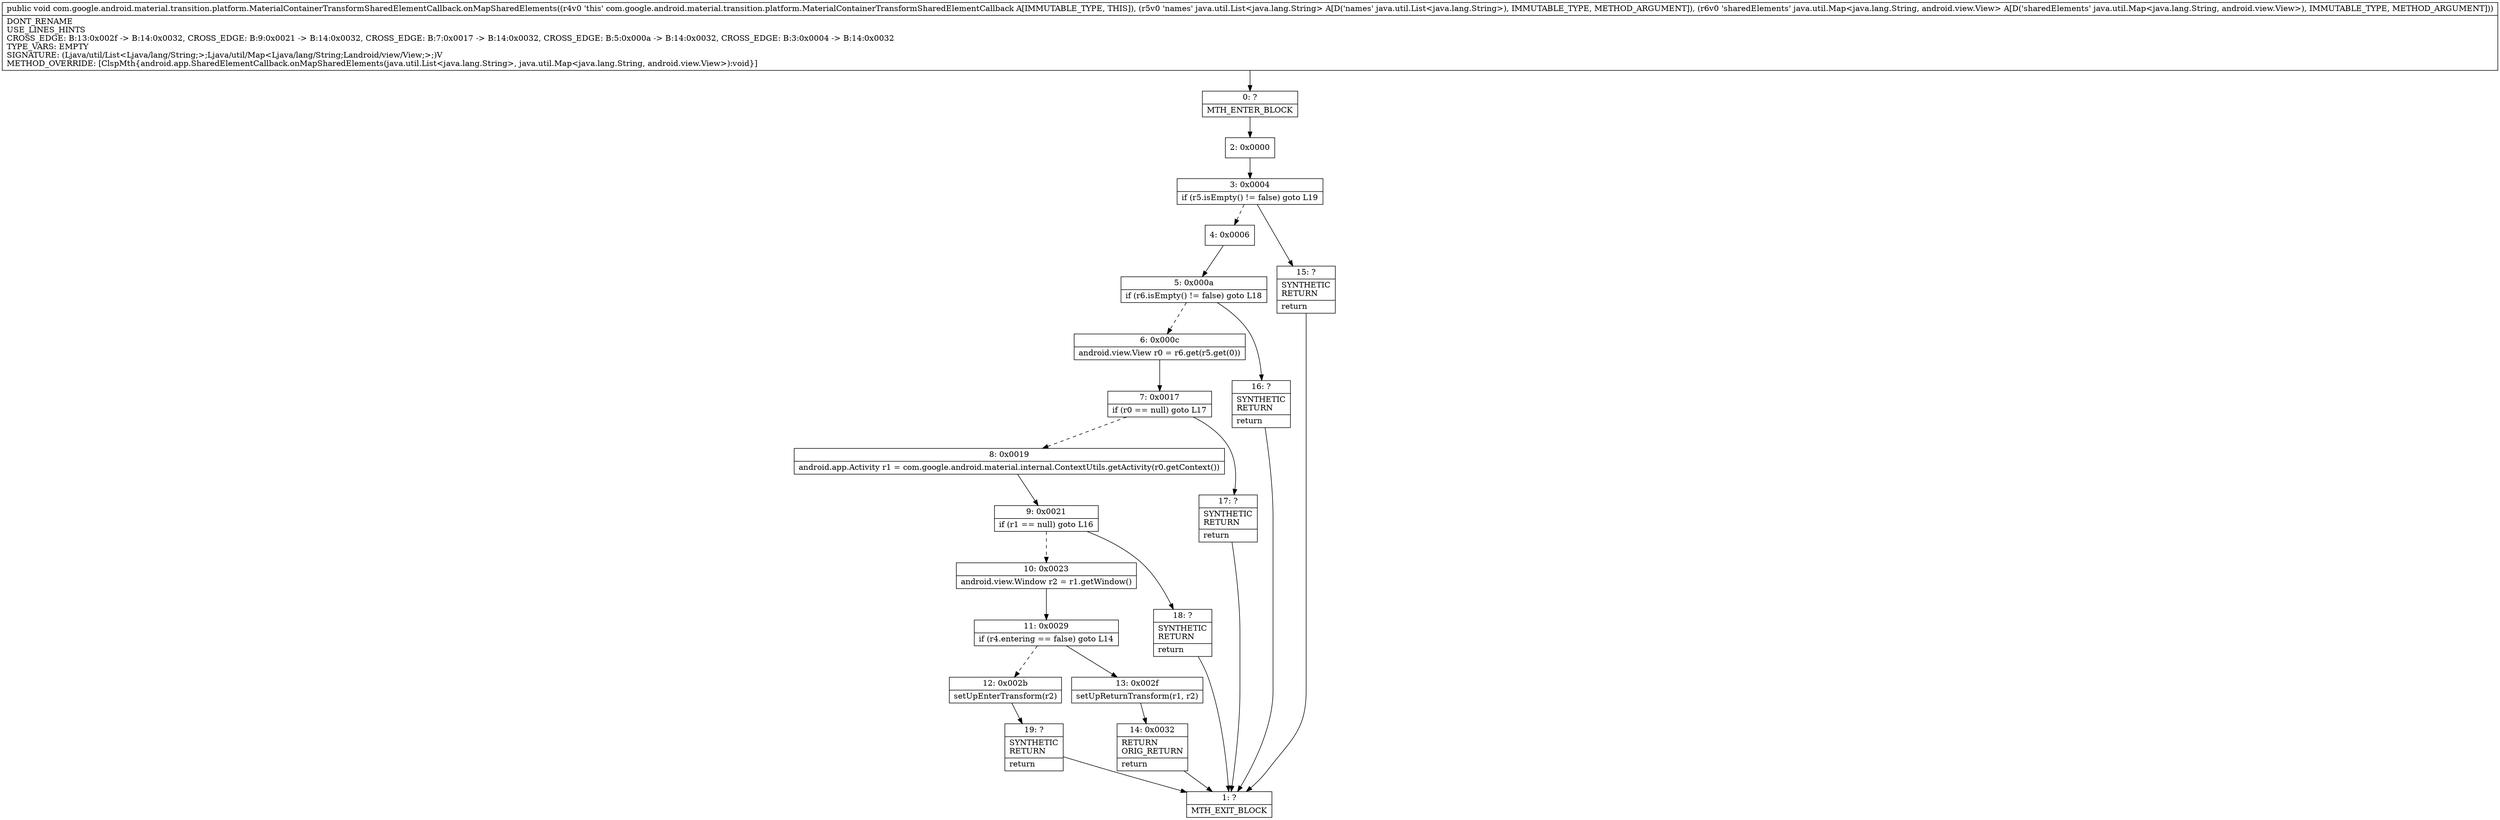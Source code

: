 digraph "CFG forcom.google.android.material.transition.platform.MaterialContainerTransformSharedElementCallback.onMapSharedElements(Ljava\/util\/List;Ljava\/util\/Map;)V" {
Node_0 [shape=record,label="{0\:\ ?|MTH_ENTER_BLOCK\l}"];
Node_2 [shape=record,label="{2\:\ 0x0000}"];
Node_3 [shape=record,label="{3\:\ 0x0004|if (r5.isEmpty() != false) goto L19\l}"];
Node_4 [shape=record,label="{4\:\ 0x0006}"];
Node_5 [shape=record,label="{5\:\ 0x000a|if (r6.isEmpty() != false) goto L18\l}"];
Node_6 [shape=record,label="{6\:\ 0x000c|android.view.View r0 = r6.get(r5.get(0))\l}"];
Node_7 [shape=record,label="{7\:\ 0x0017|if (r0 == null) goto L17\l}"];
Node_8 [shape=record,label="{8\:\ 0x0019|android.app.Activity r1 = com.google.android.material.internal.ContextUtils.getActivity(r0.getContext())\l}"];
Node_9 [shape=record,label="{9\:\ 0x0021|if (r1 == null) goto L16\l}"];
Node_10 [shape=record,label="{10\:\ 0x0023|android.view.Window r2 = r1.getWindow()\l}"];
Node_11 [shape=record,label="{11\:\ 0x0029|if (r4.entering == false) goto L14\l}"];
Node_12 [shape=record,label="{12\:\ 0x002b|setUpEnterTransform(r2)\l}"];
Node_19 [shape=record,label="{19\:\ ?|SYNTHETIC\lRETURN\l|return\l}"];
Node_1 [shape=record,label="{1\:\ ?|MTH_EXIT_BLOCK\l}"];
Node_13 [shape=record,label="{13\:\ 0x002f|setUpReturnTransform(r1, r2)\l}"];
Node_14 [shape=record,label="{14\:\ 0x0032|RETURN\lORIG_RETURN\l|return\l}"];
Node_18 [shape=record,label="{18\:\ ?|SYNTHETIC\lRETURN\l|return\l}"];
Node_17 [shape=record,label="{17\:\ ?|SYNTHETIC\lRETURN\l|return\l}"];
Node_16 [shape=record,label="{16\:\ ?|SYNTHETIC\lRETURN\l|return\l}"];
Node_15 [shape=record,label="{15\:\ ?|SYNTHETIC\lRETURN\l|return\l}"];
MethodNode[shape=record,label="{public void com.google.android.material.transition.platform.MaterialContainerTransformSharedElementCallback.onMapSharedElements((r4v0 'this' com.google.android.material.transition.platform.MaterialContainerTransformSharedElementCallback A[IMMUTABLE_TYPE, THIS]), (r5v0 'names' java.util.List\<java.lang.String\> A[D('names' java.util.List\<java.lang.String\>), IMMUTABLE_TYPE, METHOD_ARGUMENT]), (r6v0 'sharedElements' java.util.Map\<java.lang.String, android.view.View\> A[D('sharedElements' java.util.Map\<java.lang.String, android.view.View\>), IMMUTABLE_TYPE, METHOD_ARGUMENT]))  | DONT_RENAME\lUSE_LINES_HINTS\lCROSS_EDGE: B:13:0x002f \-\> B:14:0x0032, CROSS_EDGE: B:9:0x0021 \-\> B:14:0x0032, CROSS_EDGE: B:7:0x0017 \-\> B:14:0x0032, CROSS_EDGE: B:5:0x000a \-\> B:14:0x0032, CROSS_EDGE: B:3:0x0004 \-\> B:14:0x0032\lTYPE_VARS: EMPTY\lSIGNATURE: (Ljava\/util\/List\<Ljava\/lang\/String;\>;Ljava\/util\/Map\<Ljava\/lang\/String;Landroid\/view\/View;\>;)V\lMETHOD_OVERRIDE: [ClspMth\{android.app.SharedElementCallback.onMapSharedElements(java.util.List\<java.lang.String\>, java.util.Map\<java.lang.String, android.view.View\>):void\}]\l}"];
MethodNode -> Node_0;Node_0 -> Node_2;
Node_2 -> Node_3;
Node_3 -> Node_4[style=dashed];
Node_3 -> Node_15;
Node_4 -> Node_5;
Node_5 -> Node_6[style=dashed];
Node_5 -> Node_16;
Node_6 -> Node_7;
Node_7 -> Node_8[style=dashed];
Node_7 -> Node_17;
Node_8 -> Node_9;
Node_9 -> Node_10[style=dashed];
Node_9 -> Node_18;
Node_10 -> Node_11;
Node_11 -> Node_12[style=dashed];
Node_11 -> Node_13;
Node_12 -> Node_19;
Node_19 -> Node_1;
Node_13 -> Node_14;
Node_14 -> Node_1;
Node_18 -> Node_1;
Node_17 -> Node_1;
Node_16 -> Node_1;
Node_15 -> Node_1;
}

